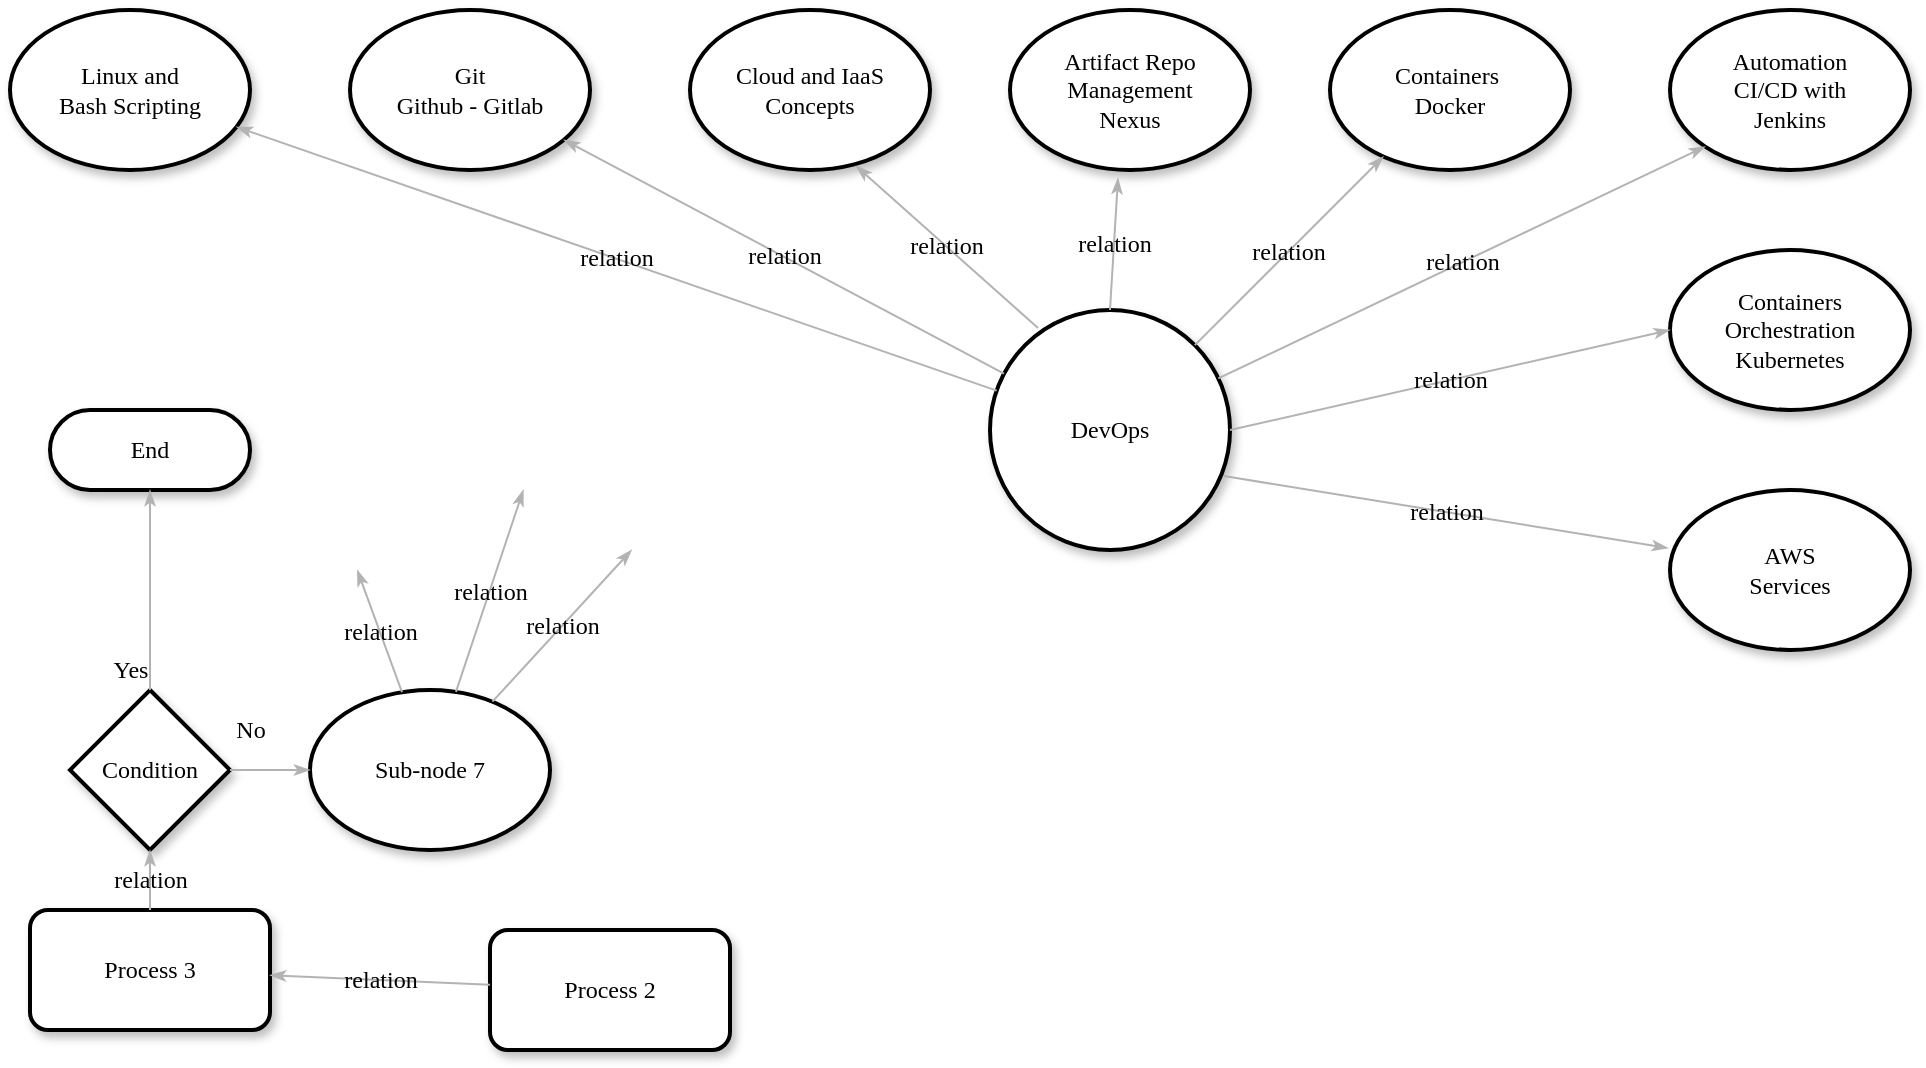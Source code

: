 <mxfile version="14.7.7" type="github">
  <diagram name="Page-1" id="ad52d381-51e7-2e0d-a935-2d0ddd2fd229">
    <mxGraphModel dx="1310" dy="750" grid="1" gridSize="10" guides="1" tooltips="1" connect="1" arrows="1" fold="1" page="1" pageScale="1" pageWidth="1100" pageHeight="850" background="none" math="0" shadow="0">
      <root>
        <mxCell id="0" />
        <mxCell id="1" parent="0" />
        <mxCell id="2c924340bb9dbf6c-2" value="Linux and&lt;br&gt;Bash Scripting" style="ellipse;whiteSpace=wrap;html=1;rounded=1;shadow=1;comic=0;labelBackgroundColor=none;strokeWidth=2;fontFamily=Verdana;fontSize=12;align=center;" parent="1" vertex="1">
          <mxGeometry x="40" y="110" width="120" height="80" as="geometry" />
        </mxCell>
        <mxCell id="2c924340bb9dbf6c-3" value="&lt;span&gt;Git&lt;br&gt;Github - Gitlab&lt;br&gt;&lt;/span&gt;" style="ellipse;whiteSpace=wrap;html=1;rounded=1;shadow=1;comic=0;labelBackgroundColor=none;strokeWidth=2;fontFamily=Verdana;fontSize=12;align=center;" parent="1" vertex="1">
          <mxGeometry x="210" y="110" width="120" height="80" as="geometry" />
        </mxCell>
        <mxCell id="2c924340bb9dbf6c-4" value="DevOps" style="ellipse;whiteSpace=wrap;html=1;rounded=1;shadow=1;comic=0;labelBackgroundColor=none;strokeWidth=2;fontFamily=Verdana;fontSize=12;align=center;" parent="1" vertex="1">
          <mxGeometry x="530" y="260" width="120" height="120" as="geometry" />
        </mxCell>
        <mxCell id="2c924340bb9dbf6c-5" value="&lt;span&gt;Containers&amp;nbsp;&lt;br&gt;Docker&lt;br&gt;&lt;/span&gt;" style="ellipse;whiteSpace=wrap;html=1;rounded=1;shadow=1;comic=0;labelBackgroundColor=none;strokeWidth=2;fontFamily=Verdana;fontSize=12;align=center;" parent="1" vertex="1">
          <mxGeometry x="700" y="110" width="120" height="80" as="geometry" />
        </mxCell>
        <mxCell id="2c924340bb9dbf6c-6" value="&lt;span&gt;Artifact Repo&lt;br&gt;Management&lt;br&gt;Nexus&lt;br&gt;&lt;/span&gt;" style="ellipse;whiteSpace=wrap;html=1;rounded=1;shadow=1;comic=0;labelBackgroundColor=none;strokeWidth=2;fontFamily=Verdana;fontSize=12;align=center;" parent="1" vertex="1">
          <mxGeometry x="540" y="110" width="120" height="80" as="geometry" />
        </mxCell>
        <mxCell id="2c924340bb9dbf6c-7" value="&lt;span&gt;Automation&lt;br&gt;CI/CD with&lt;br&gt;Jenkins&lt;br&gt;&lt;/span&gt;" style="ellipse;whiteSpace=wrap;html=1;rounded=1;shadow=1;comic=0;labelBackgroundColor=none;strokeWidth=2;fontFamily=Verdana;fontSize=12;align=center;" parent="1" vertex="1">
          <mxGeometry x="870" y="110" width="120" height="80" as="geometry" />
        </mxCell>
        <mxCell id="2c924340bb9dbf6c-23" value="End" style="whiteSpace=wrap;html=1;rounded=1;shadow=1;comic=0;labelBackgroundColor=none;strokeWidth=2;fontFamily=Verdana;fontSize=12;align=center;arcSize=50;" parent="1" vertex="1">
          <mxGeometry x="60" y="310" width="100" height="40" as="geometry" />
        </mxCell>
        <mxCell id="2c924340bb9dbf6c-24" value="Condition" style="rhombus;whiteSpace=wrap;html=1;rounded=0;shadow=1;comic=0;labelBackgroundColor=none;strokeWidth=2;fontFamily=Verdana;fontSize=12;align=center;" parent="1" vertex="1">
          <mxGeometry x="70" y="450" width="80" height="80" as="geometry" />
        </mxCell>
        <mxCell id="2c924340bb9dbf6c-25" value="&lt;span&gt;Process 3&lt;/span&gt;" style="rounded=1;whiteSpace=wrap;html=1;shadow=1;comic=0;labelBackgroundColor=none;strokeWidth=2;fontFamily=Verdana;fontSize=12;align=center;" parent="1" vertex="1">
          <mxGeometry x="50" y="560" width="120" height="60" as="geometry" />
        </mxCell>
        <mxCell id="2c924340bb9dbf6c-26" value="Process 2" style="rounded=1;whiteSpace=wrap;html=1;shadow=1;comic=0;labelBackgroundColor=none;strokeWidth=2;fontFamily=Verdana;fontSize=12;align=center;" parent="1" vertex="1">
          <mxGeometry x="280" y="570" width="120" height="60" as="geometry" />
        </mxCell>
        <mxCell id="2c924340bb9dbf6c-31" value="relation" style="edgeStyle=none;rounded=1;html=1;labelBackgroundColor=none;startArrow=none;startFill=0;startSize=5;endArrow=classicThin;endFill=1;endSize=5;jettySize=auto;orthogonalLoop=1;strokeColor=#B3B3B3;strokeWidth=1;fontFamily=Verdana;fontSize=12" parent="1" source="2c924340bb9dbf6c-4" target="2c924340bb9dbf6c-2" edge="1">
          <mxGeometry relative="1" as="geometry" />
        </mxCell>
        <mxCell id="2c924340bb9dbf6c-32" value="relation" style="edgeStyle=none;rounded=1;html=1;labelBackgroundColor=none;startArrow=none;startFill=0;startSize=5;endArrow=classicThin;endFill=1;endSize=5;jettySize=auto;orthogonalLoop=1;strokeColor=#B3B3B3;strokeWidth=1;fontFamily=Verdana;fontSize=12" parent="1" source="2c924340bb9dbf6c-4" target="2c924340bb9dbf6c-3" edge="1">
          <mxGeometry relative="1" as="geometry" />
        </mxCell>
        <mxCell id="2c924340bb9dbf6c-33" value="relation" style="edgeStyle=none;rounded=1;html=1;labelBackgroundColor=none;startArrow=none;startFill=0;startSize=5;endArrow=classicThin;endFill=1;endSize=5;jettySize=auto;orthogonalLoop=1;strokeColor=#B3B3B3;strokeWidth=1;fontFamily=Verdana;fontSize=12" parent="1" source="2c924340bb9dbf6c-4" target="2c924340bb9dbf6c-5" edge="1">
          <mxGeometry relative="1" as="geometry" />
        </mxCell>
        <mxCell id="2c924340bb9dbf6c-48" value="relation" style="edgeStyle=none;rounded=1;html=1;labelBackgroundColor=none;startArrow=none;startFill=0;startSize=5;endArrow=classicThin;endFill=1;endSize=5;jettySize=auto;orthogonalLoop=1;strokeColor=#B3B3B3;strokeWidth=1;fontFamily=Verdana;fontSize=12" parent="1" source="2c924340bb9dbf6c-26" target="2c924340bb9dbf6c-25" edge="1">
          <mxGeometry relative="1" as="geometry" />
        </mxCell>
        <mxCell id="2c924340bb9dbf6c-49" value="relation" style="edgeStyle=none;rounded=1;html=1;labelBackgroundColor=none;startArrow=none;startFill=0;startSize=5;endArrow=classicThin;endFill=1;endSize=5;jettySize=auto;orthogonalLoop=1;strokeColor=#B3B3B3;strokeWidth=1;fontFamily=Verdana;fontSize=12" parent="1" source="2c924340bb9dbf6c-25" target="2c924340bb9dbf6c-24" edge="1">
          <mxGeometry relative="1" as="geometry" />
        </mxCell>
        <mxCell id="2c924340bb9dbf6c-50" value="Yes" style="edgeStyle=none;rounded=1;html=1;labelBackgroundColor=none;startArrow=none;startFill=0;startSize=5;endArrow=classicThin;endFill=1;endSize=5;jettySize=auto;orthogonalLoop=1;strokeColor=#B3B3B3;strokeWidth=1;fontFamily=Verdana;fontSize=12" parent="1" source="2c924340bb9dbf6c-24" target="2c924340bb9dbf6c-23" edge="1">
          <mxGeometry x="-0.793" y="10" relative="1" as="geometry">
            <mxPoint as="offset" />
          </mxGeometry>
        </mxCell>
        <mxCell id="2c924340bb9dbf6c-52" value="&lt;span&gt;Cloud and IaaS&lt;br&gt;Concepts&lt;br&gt;&lt;/span&gt;" style="ellipse;whiteSpace=wrap;html=1;rounded=1;shadow=1;comic=0;labelBackgroundColor=none;strokeWidth=2;fontFamily=Verdana;fontSize=12;align=center;" parent="1" vertex="1">
          <mxGeometry x="380" y="110" width="120" height="80" as="geometry" />
        </mxCell>
        <mxCell id="2c924340bb9dbf6c-67" value="&lt;span&gt;Sub-node 7&lt;/span&gt;" style="ellipse;whiteSpace=wrap;html=1;rounded=1;shadow=1;comic=0;labelBackgroundColor=none;strokeWidth=2;fontFamily=Verdana;fontSize=12;align=center;" parent="1" vertex="1">
          <mxGeometry x="190" y="450" width="120" height="80" as="geometry" />
        </mxCell>
        <mxCell id="2c924340bb9dbf6c-72" value="relation" style="edgeStyle=none;rounded=1;html=1;labelBackgroundColor=none;startArrow=none;startFill=0;startSize=5;endArrow=classicThin;endFill=1;endSize=5;jettySize=auto;orthogonalLoop=1;strokeColor=#B3B3B3;strokeWidth=1;fontFamily=Verdana;fontSize=12" parent="1" source="2c924340bb9dbf6c-67" edge="1">
          <mxGeometry relative="1" as="geometry">
            <mxPoint x="213.636" y="390" as="targetPoint" />
          </mxGeometry>
        </mxCell>
        <mxCell id="2c924340bb9dbf6c-73" value="relation" style="edgeStyle=none;rounded=1;html=1;labelBackgroundColor=none;startArrow=none;startFill=0;startSize=5;endArrow=classicThin;endFill=1;endSize=5;jettySize=auto;orthogonalLoop=1;strokeColor=#B3B3B3;strokeWidth=1;fontFamily=Verdana;fontSize=12" parent="1" source="2c924340bb9dbf6c-67" edge="1">
          <mxGeometry relative="1" as="geometry">
            <mxPoint x="296.667" y="350" as="targetPoint" />
          </mxGeometry>
        </mxCell>
        <mxCell id="2c924340bb9dbf6c-74" value="relation" style="edgeStyle=none;rounded=1;html=1;labelBackgroundColor=none;startArrow=none;startFill=0;startSize=5;endArrow=classicThin;endFill=1;endSize=5;jettySize=auto;orthogonalLoop=1;strokeColor=#B3B3B3;strokeWidth=1;fontFamily=Verdana;fontSize=12" parent="1" source="2c924340bb9dbf6c-67" edge="1">
          <mxGeometry relative="1" as="geometry">
            <mxPoint x="350.833" y="380" as="targetPoint" />
          </mxGeometry>
        </mxCell>
        <mxCell id="2c924340bb9dbf6c-75" value="No" style="edgeStyle=none;rounded=1;html=1;labelBackgroundColor=none;startArrow=none;startFill=0;startSize=5;endArrow=classicThin;endFill=1;endSize=5;jettySize=auto;orthogonalLoop=1;strokeColor=#B3B3B3;strokeWidth=1;fontFamily=Verdana;fontSize=12" parent="1" source="2c924340bb9dbf6c-24" target="2c924340bb9dbf6c-67" edge="1">
          <mxGeometry x="-0.504" y="20" relative="1" as="geometry">
            <mxPoint as="offset" />
          </mxGeometry>
        </mxCell>
        <mxCell id="MCjd9_6C9-BBtUOJvF77-1" value="relation" style="edgeStyle=none;rounded=1;html=1;labelBackgroundColor=none;startArrow=none;startFill=0;startSize=5;endArrow=classicThin;endFill=1;endSize=5;jettySize=auto;orthogonalLoop=1;strokeColor=#B3B3B3;strokeWidth=1;fontFamily=Verdana;fontSize=12;exitX=0.5;exitY=0;exitDx=0;exitDy=0;entryX=0.45;entryY=1.05;entryDx=0;entryDy=0;entryPerimeter=0;" edge="1" parent="1" source="2c924340bb9dbf6c-4" target="2c924340bb9dbf6c-6">
          <mxGeometry relative="1" as="geometry">
            <mxPoint x="590" y="220" as="sourcePoint" />
            <mxPoint x="659.735" y="144.208" as="targetPoint" />
          </mxGeometry>
        </mxCell>
        <mxCell id="MCjd9_6C9-BBtUOJvF77-2" value="relation" style="edgeStyle=none;rounded=1;html=1;labelBackgroundColor=none;startArrow=none;startFill=0;startSize=5;endArrow=classicThin;endFill=1;endSize=5;jettySize=auto;orthogonalLoop=1;strokeColor=#B3B3B3;strokeWidth=1;fontFamily=Verdana;fontSize=12;exitX=0.2;exitY=0.075;exitDx=0;exitDy=0;exitPerimeter=0;entryX=0.692;entryY=0.975;entryDx=0;entryDy=0;entryPerimeter=0;" edge="1" parent="1" source="2c924340bb9dbf6c-4" target="2c924340bb9dbf6c-52">
          <mxGeometry relative="1" as="geometry">
            <mxPoint x="460" y="200" as="sourcePoint" />
            <mxPoint x="554.292" y="105.708" as="targetPoint" />
          </mxGeometry>
        </mxCell>
        <mxCell id="MCjd9_6C9-BBtUOJvF77-3" value="relation" style="edgeStyle=none;rounded=1;html=1;labelBackgroundColor=none;startArrow=none;startFill=0;startSize=5;endArrow=classicThin;endFill=1;endSize=5;jettySize=auto;orthogonalLoop=1;strokeColor=#B3B3B3;strokeWidth=1;fontFamily=Verdana;fontSize=12;entryX=0;entryY=1;entryDx=0;entryDy=0;" edge="1" parent="1" source="2c924340bb9dbf6c-4" target="2c924340bb9dbf6c-7">
          <mxGeometry relative="1" as="geometry">
            <mxPoint x="850" y="240" as="sourcePoint" />
            <mxPoint x="944.292" y="145.708" as="targetPoint" />
          </mxGeometry>
        </mxCell>
        <mxCell id="MCjd9_6C9-BBtUOJvF77-4" value="&lt;span&gt;Containers&lt;br&gt;Orchestration&lt;br&gt;Kubernetes&lt;br&gt;&lt;/span&gt;" style="ellipse;whiteSpace=wrap;html=1;rounded=1;shadow=1;comic=0;labelBackgroundColor=none;strokeWidth=2;fontFamily=Verdana;fontSize=12;align=center;" vertex="1" parent="1">
          <mxGeometry x="870" y="230" width="120" height="80" as="geometry" />
        </mxCell>
        <mxCell id="MCjd9_6C9-BBtUOJvF77-5" value="relation" style="edgeStyle=none;rounded=1;html=1;labelBackgroundColor=none;startArrow=none;startFill=0;startSize=5;endArrow=classicThin;endFill=1;endSize=5;jettySize=auto;orthogonalLoop=1;strokeColor=#B3B3B3;strokeWidth=1;fontFamily=Verdana;fontSize=12;entryX=0;entryY=0.5;entryDx=0;entryDy=0;exitX=1;exitY=0.5;exitDx=0;exitDy=0;" edge="1" parent="1" source="2c924340bb9dbf6c-4" target="MCjd9_6C9-BBtUOJvF77-4">
          <mxGeometry relative="1" as="geometry">
            <mxPoint x="770" y="290" as="sourcePoint" />
            <mxPoint x="1013.372" y="174.017" as="targetPoint" />
          </mxGeometry>
        </mxCell>
        <mxCell id="MCjd9_6C9-BBtUOJvF77-6" value="&lt;span&gt;AWS&lt;br&gt;Services&lt;br&gt;&lt;/span&gt;" style="ellipse;whiteSpace=wrap;html=1;rounded=1;shadow=1;comic=0;labelBackgroundColor=none;strokeWidth=2;fontFamily=Verdana;fontSize=12;align=center;" vertex="1" parent="1">
          <mxGeometry x="870" y="350" width="120" height="80" as="geometry" />
        </mxCell>
        <mxCell id="MCjd9_6C9-BBtUOJvF77-7" value="relation" style="edgeStyle=none;rounded=1;html=1;labelBackgroundColor=none;startArrow=none;startFill=0;startSize=5;endArrow=classicThin;endFill=1;endSize=5;jettySize=auto;orthogonalLoop=1;strokeColor=#B3B3B3;strokeWidth=1;fontFamily=Verdana;fontSize=12;entryX=-0.008;entryY=0.363;entryDx=0;entryDy=0;exitX=0.975;exitY=0.692;exitDx=0;exitDy=0;exitPerimeter=0;entryPerimeter=0;" edge="1" parent="1" source="2c924340bb9dbf6c-4" target="MCjd9_6C9-BBtUOJvF77-6">
          <mxGeometry relative="1" as="geometry">
            <mxPoint x="760" y="370" as="sourcePoint" />
            <mxPoint x="980" y="320" as="targetPoint" />
          </mxGeometry>
        </mxCell>
      </root>
    </mxGraphModel>
  </diagram>
</mxfile>
